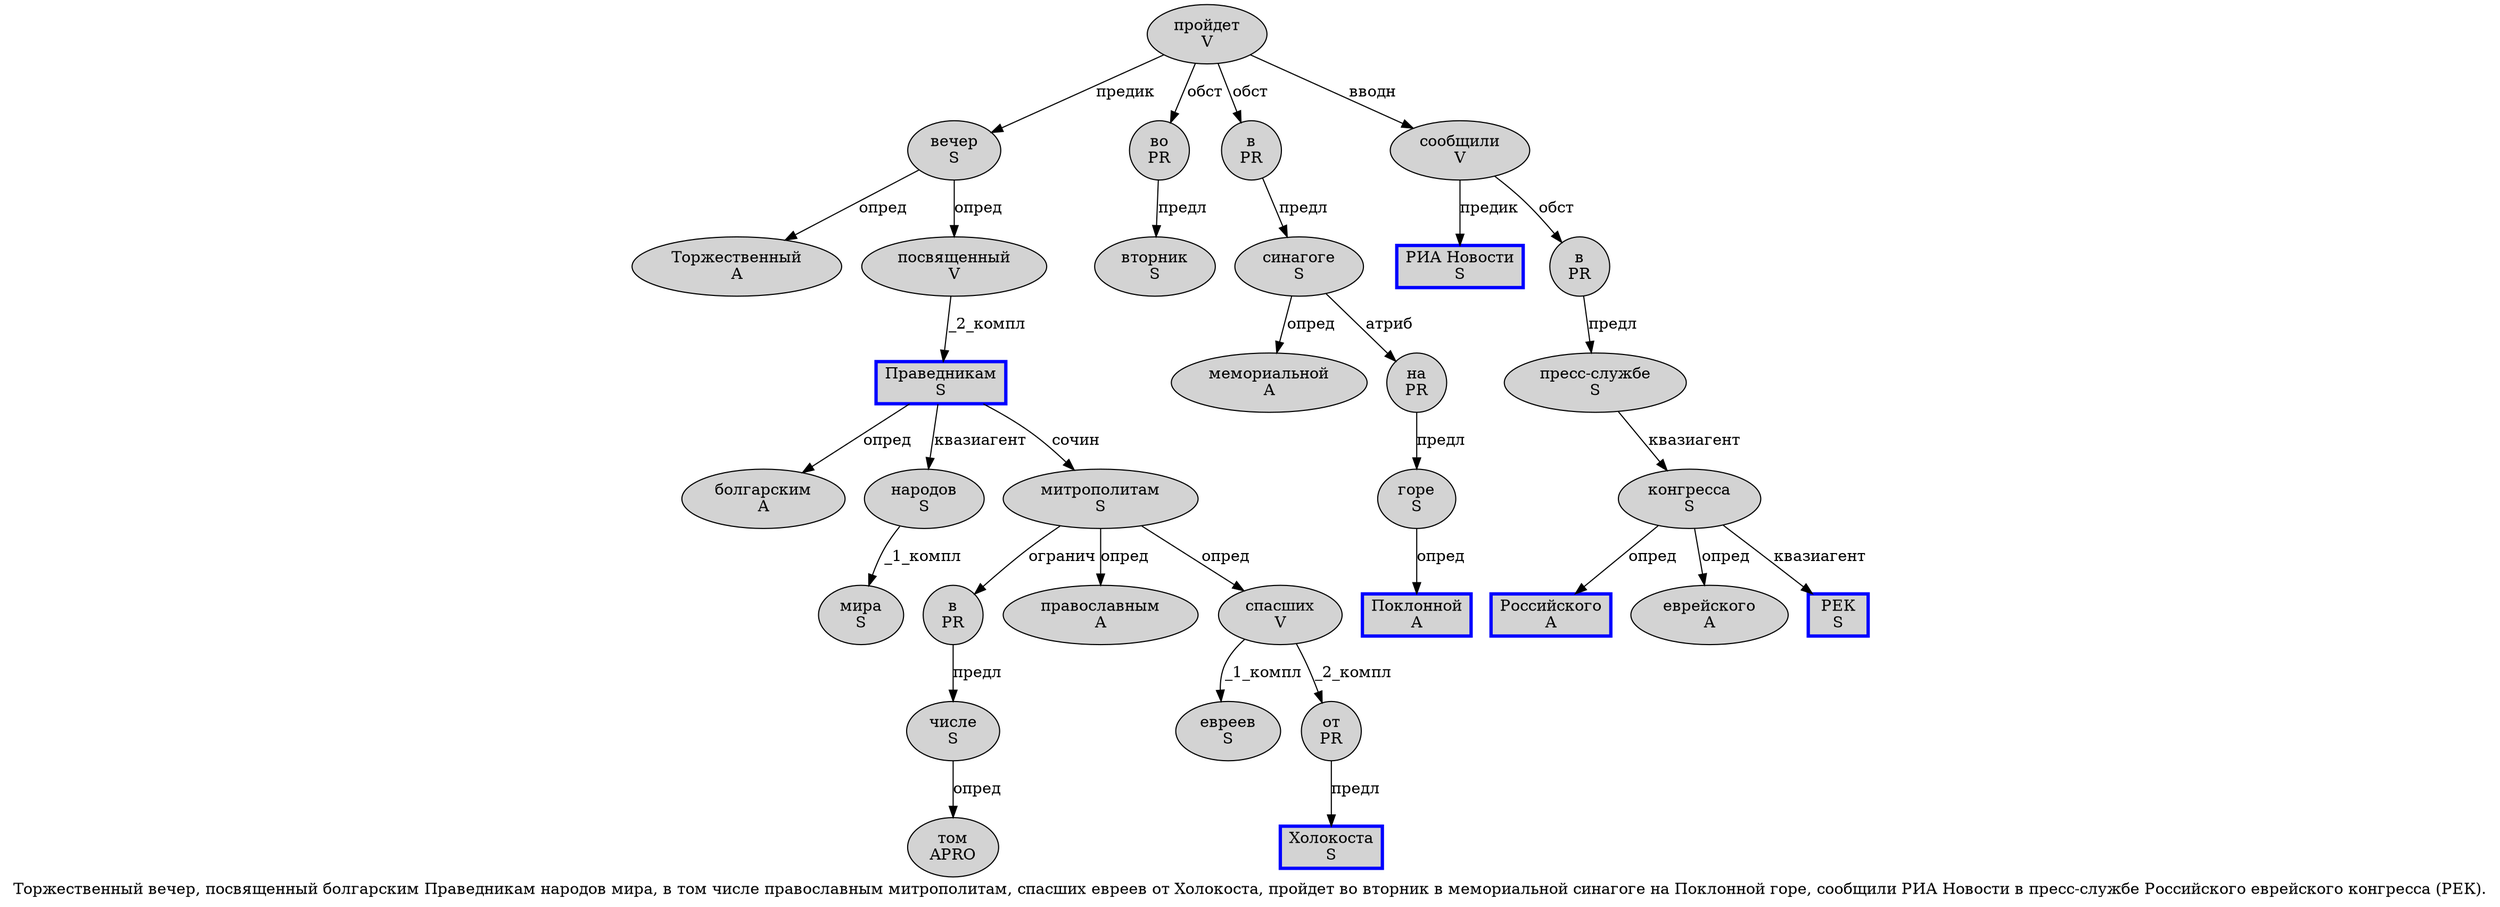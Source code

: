 digraph SENTENCE_1135 {
	graph [label="Торжественный вечер, посвященный болгарским Праведникам народов мира, в том числе православным митрополитам, спасших евреев от Холокоста, пройдет во вторник в мемориальной синагоге на Поклонной горе, сообщили РИА Новости в пресс-службе Российского еврейского конгресса (РЕК)."]
	node [style=filled]
		0 [label="Торжественный
A" color="" fillcolor=lightgray penwidth=1 shape=ellipse]
		1 [label="вечер
S" color="" fillcolor=lightgray penwidth=1 shape=ellipse]
		3 [label="посвященный
V" color="" fillcolor=lightgray penwidth=1 shape=ellipse]
		4 [label="болгарским
A" color="" fillcolor=lightgray penwidth=1 shape=ellipse]
		5 [label="Праведникам
S" color=blue fillcolor=lightgray penwidth=3 shape=box]
		6 [label="народов
S" color="" fillcolor=lightgray penwidth=1 shape=ellipse]
		7 [label="мира
S" color="" fillcolor=lightgray penwidth=1 shape=ellipse]
		9 [label="в
PR" color="" fillcolor=lightgray penwidth=1 shape=ellipse]
		10 [label="том
APRO" color="" fillcolor=lightgray penwidth=1 shape=ellipse]
		11 [label="числе
S" color="" fillcolor=lightgray penwidth=1 shape=ellipse]
		12 [label="православным
A" color="" fillcolor=lightgray penwidth=1 shape=ellipse]
		13 [label="митрополитам
S" color="" fillcolor=lightgray penwidth=1 shape=ellipse]
		15 [label="спасших
V" color="" fillcolor=lightgray penwidth=1 shape=ellipse]
		16 [label="евреев
S" color="" fillcolor=lightgray penwidth=1 shape=ellipse]
		17 [label="от
PR" color="" fillcolor=lightgray penwidth=1 shape=ellipse]
		18 [label="Холокоста
S" color=blue fillcolor=lightgray penwidth=3 shape=box]
		20 [label="пройдет
V" color="" fillcolor=lightgray penwidth=1 shape=ellipse]
		21 [label="во
PR" color="" fillcolor=lightgray penwidth=1 shape=ellipse]
		22 [label="вторник
S" color="" fillcolor=lightgray penwidth=1 shape=ellipse]
		23 [label="в
PR" color="" fillcolor=lightgray penwidth=1 shape=ellipse]
		24 [label="мемориальной
A" color="" fillcolor=lightgray penwidth=1 shape=ellipse]
		25 [label="синагоге
S" color="" fillcolor=lightgray penwidth=1 shape=ellipse]
		26 [label="на
PR" color="" fillcolor=lightgray penwidth=1 shape=ellipse]
		27 [label="Поклонной
A" color=blue fillcolor=lightgray penwidth=3 shape=box]
		28 [label="горе
S" color="" fillcolor=lightgray penwidth=1 shape=ellipse]
		30 [label="сообщили
V" color="" fillcolor=lightgray penwidth=1 shape=ellipse]
		31 [label="РИА Новости
S" color=blue fillcolor=lightgray penwidth=3 shape=box]
		32 [label="в
PR" color="" fillcolor=lightgray penwidth=1 shape=ellipse]
		33 [label="пресс-службе
S" color="" fillcolor=lightgray penwidth=1 shape=ellipse]
		34 [label="Российского
A" color=blue fillcolor=lightgray penwidth=3 shape=box]
		35 [label="еврейского
A" color="" fillcolor=lightgray penwidth=1 shape=ellipse]
		36 [label="конгресса
S" color="" fillcolor=lightgray penwidth=1 shape=ellipse]
		38 [label="РЕК
S" color=blue fillcolor=lightgray penwidth=3 shape=box]
			1 -> 0 [label="опред"]
			1 -> 3 [label="опред"]
			5 -> 4 [label="опред"]
			5 -> 6 [label="квазиагент"]
			5 -> 13 [label="сочин"]
			21 -> 22 [label="предл"]
			23 -> 25 [label="предл"]
			3 -> 5 [label="_2_компл"]
			20 -> 1 [label="предик"]
			20 -> 21 [label="обст"]
			20 -> 23 [label="обст"]
			20 -> 30 [label="вводн"]
			15 -> 16 [label="_1_компл"]
			15 -> 17 [label="_2_компл"]
			26 -> 28 [label="предл"]
			30 -> 31 [label="предик"]
			30 -> 32 [label="обст"]
			25 -> 24 [label="опред"]
			25 -> 26 [label="атриб"]
			28 -> 27 [label="опред"]
			6 -> 7 [label="_1_компл"]
			11 -> 10 [label="опред"]
			33 -> 36 [label="квазиагент"]
			13 -> 9 [label="огранич"]
			13 -> 12 [label="опред"]
			13 -> 15 [label="опред"]
			36 -> 34 [label="опред"]
			36 -> 35 [label="опред"]
			36 -> 38 [label="квазиагент"]
			9 -> 11 [label="предл"]
			17 -> 18 [label="предл"]
			32 -> 33 [label="предл"]
}